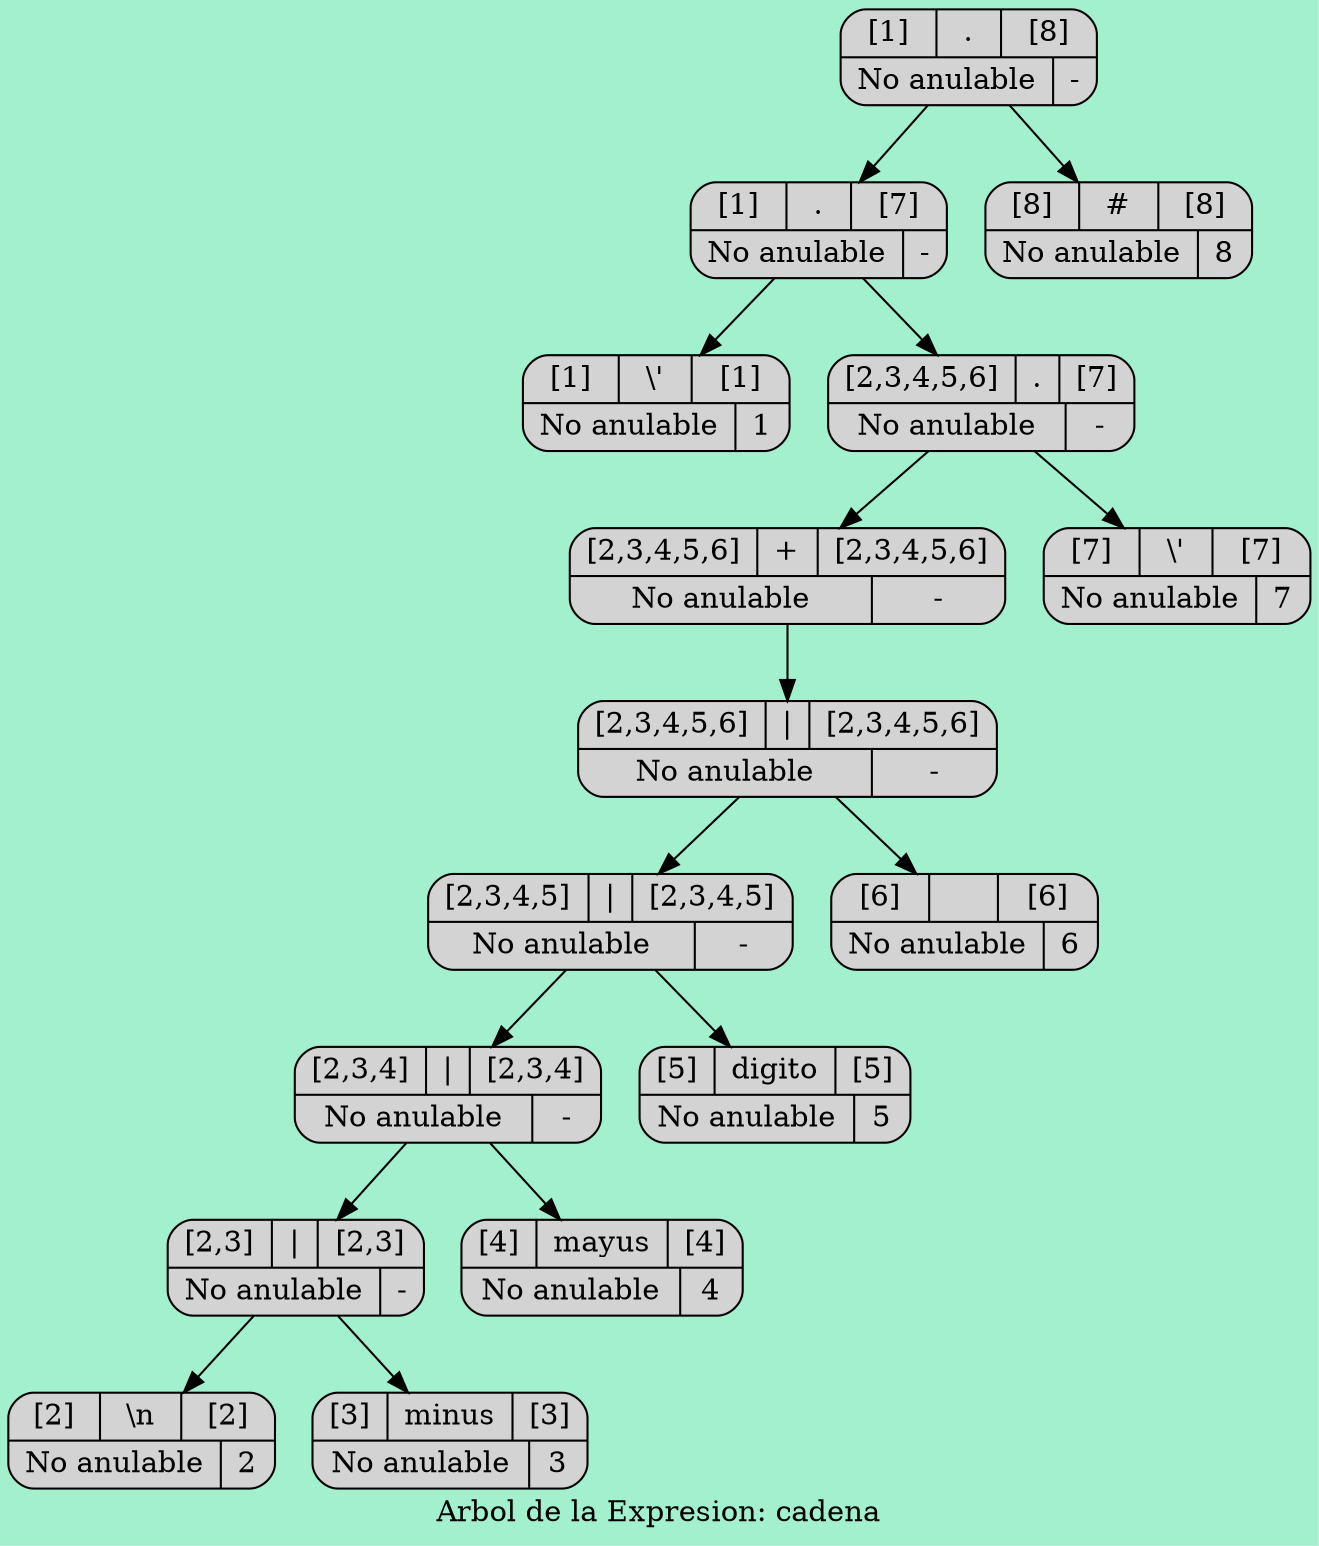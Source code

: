 digraph Arbol_Sintactico{
  bgcolor = "#A3F0CF"
node [shape=Mrecord style =filled];
label ="Arbol de la Expresion: cadena"node0[label="{{[1]|.|[8]}|{No anulable|-}}"];
node0 -> node00
node00[label="{{[1]|.|[7]}|{No anulable|-}}"];
node00 -> node000
node000[label="{{[1]|\\'|[1]}|{No anulable|1}}"];
node00 -> node001
node001[label="{{[2,3,4,5,6]|.|[7]}|{No anulable|-}}"];
node001 -> node0010
node0010[label="{{[2,3,4,5,6]|+|[2,3,4,5,6]}|{No anulable|-}}"];
node0010 -> node00100
node00100[label="{{[2,3,4,5,6]|\||[2,3,4,5,6]}|{No anulable|-}}"];
node00100 -> node001000
node001000[label="{{[2,3,4,5]|\||[2,3,4,5]}|{No anulable|-}}"];
node001000 -> node0010000
node0010000[label="{{[2,3,4]|\||[2,3,4]}|{No anulable|-}}"];
node0010000 -> node00100000
node00100000[label="{{[2,3]|\||[2,3]}|{No anulable|-}}"];
node00100000 -> node001000000
node001000000[label="{{[2]|\\n|[2]}|{No anulable|2}}"];
node00100000 -> node001000001
node001000001[label="{{[3]|minus|[3]}|{No anulable|3}}"];
node0010000 -> node00100001
node00100001[label="{{[4]|mayus|[4]}|{No anulable|4}}"];
node001000 -> node0010001
node0010001[label="{{[5]|digito|[5]}|{No anulable|5}}"];
node00100 -> node001001
node001001[label="{{[6]| |[6]}|{No anulable|6}}"];
node001 -> node0011
node0011[label="{{[7]|\\'|[7]}|{No anulable|7}}"];
node0 -> node01
node01[label="{{[8]|#|[8]}|{No anulable|8}}"];


}

